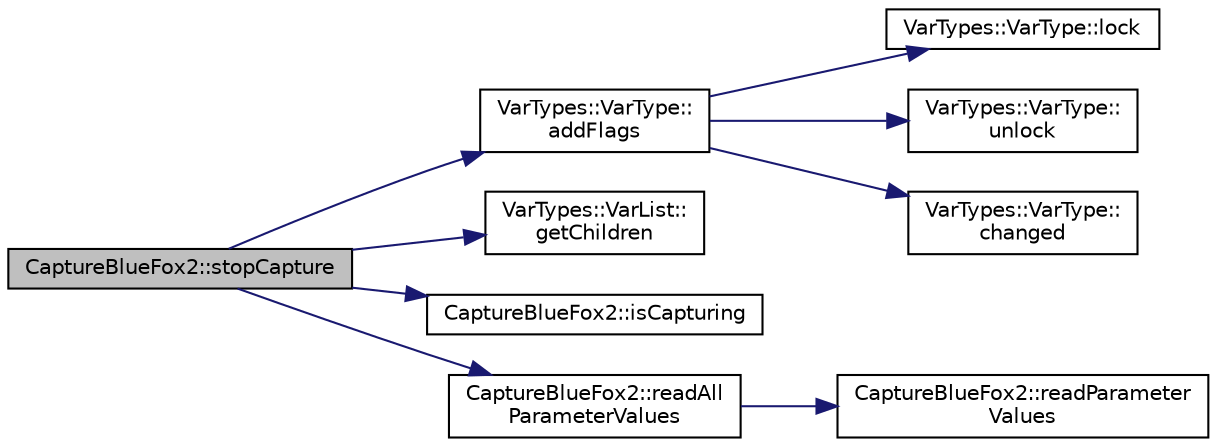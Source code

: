 digraph "CaptureBlueFox2::stopCapture"
{
 // INTERACTIVE_SVG=YES
  edge [fontname="Helvetica",fontsize="10",labelfontname="Helvetica",labelfontsize="10"];
  node [fontname="Helvetica",fontsize="10",shape=record];
  rankdir="LR";
  Node1 [label="CaptureBlueFox2::stopCapture",height=0.2,width=0.4,color="black", fillcolor="grey75", style="filled", fontcolor="black"];
  Node1 -> Node2 [color="midnightblue",fontsize="10",style="solid",fontname="Helvetica"];
  Node2 [label="VarTypes::VarType::\laddFlags",height=0.2,width=0.4,color="black", fillcolor="white", style="filled",URL="$d4/d59/class_var_types_1_1_var_type.html#a3b8db091d10aba24d8e4b2165edd5b0a"];
  Node2 -> Node3 [color="midnightblue",fontsize="10",style="solid",fontname="Helvetica"];
  Node3 [label="VarTypes::VarType::lock",height=0.2,width=0.4,color="black", fillcolor="white", style="filled",URL="$d4/d59/class_var_types_1_1_var_type.html#ae3cc30264a849e50988b92ed305d80d2"];
  Node2 -> Node4 [color="midnightblue",fontsize="10",style="solid",fontname="Helvetica"];
  Node4 [label="VarTypes::VarType::\lunlock",height=0.2,width=0.4,color="black", fillcolor="white", style="filled",URL="$d4/d59/class_var_types_1_1_var_type.html#aa879148410da333f6b9bf5c5e58fbad8"];
  Node2 -> Node5 [color="midnightblue",fontsize="10",style="solid",fontname="Helvetica"];
  Node5 [label="VarTypes::VarType::\lchanged",height=0.2,width=0.4,color="black", fillcolor="white", style="filled",URL="$d4/d59/class_var_types_1_1_var_type.html#a25814e23ce918002421797d6a1d1fba3"];
  Node1 -> Node6 [color="midnightblue",fontsize="10",style="solid",fontname="Helvetica"];
  Node6 [label="VarTypes::VarList::\lgetChildren",height=0.2,width=0.4,color="black", fillcolor="white", style="filled",URL="$d1/d74/class_var_types_1_1_var_list.html#a1e8347e1bfa932c7f928effd55710462",tooltip="returns a vector of all children in the order that they occur in internally "];
  Node1 -> Node7 [color="midnightblue",fontsize="10",style="solid",fontname="Helvetica"];
  Node7 [label="CaptureBlueFox2::isCapturing",height=0.2,width=0.4,color="black", fillcolor="white", style="filled",URL="$d6/d65/class_capture_blue_fox2.html#a774c3eed92829841f4c129e068ea25b5"];
  Node1 -> Node8 [color="midnightblue",fontsize="10",style="solid",fontname="Helvetica"];
  Node8 [label="CaptureBlueFox2::readAll\lParameterValues",height=0.2,width=0.4,color="black", fillcolor="white", style="filled",URL="$d6/d65/class_capture_blue_fox2.html#a4d83830fb4d932f5aea548b6d9344bc7"];
  Node8 -> Node9 [color="midnightblue",fontsize="10",style="solid",fontname="Helvetica"];
  Node9 [label="CaptureBlueFox2::readParameter\lValues",height=0.2,width=0.4,color="black", fillcolor="white", style="filled",URL="$d6/d65/class_capture_blue_fox2.html#aebcfcb204521637080dff4d073946fc6"];
}
